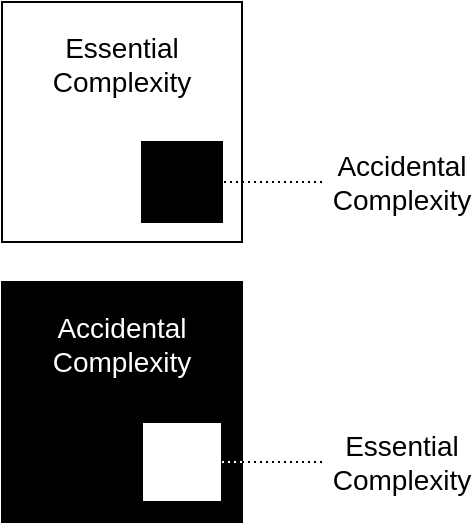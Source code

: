 <mxfile>
    <diagram id="vdsIgECy411VMZ7gLP9e" name="Page-1">
        <mxGraphModel dx="2346" dy="1170" grid="1" gridSize="10" guides="1" tooltips="1" connect="1" arrows="1" fold="1" page="1" pageScale="1" pageWidth="850" pageHeight="1100" math="0" shadow="0">
            <root>
                <mxCell id="0"/>
                <mxCell id="1" parent="0"/>
                <mxCell id="2" value="Essential&lt;br style=&quot;font-size: 14px;&quot;&gt;Complexity" style="rounded=0;whiteSpace=wrap;html=1;verticalAlign=top;fontSize=14;spacing=10;" vertex="1" parent="1">
                    <mxGeometry x="40" y="40" width="120" height="120" as="geometry"/>
                </mxCell>
                <mxCell id="3" value="" style="rounded=0;whiteSpace=wrap;html=1;fillColor=#000000;" vertex="1" parent="1">
                    <mxGeometry x="110" y="110" width="40" height="40" as="geometry"/>
                </mxCell>
                <mxCell id="4" value="" style="endArrow=none;dashed=1;html=1;strokeWidth=1;fontSize=14;entryX=1;entryY=0.5;entryDx=0;entryDy=0;dashPattern=1 2;" edge="1" parent="1" target="3">
                    <mxGeometry width="50" height="50" relative="1" as="geometry">
                        <mxPoint x="200" y="130" as="sourcePoint"/>
                        <mxPoint x="450" y="480" as="targetPoint"/>
                    </mxGeometry>
                </mxCell>
                <mxCell id="6" value="Accidental&lt;br&gt;Complexity" style="text;html=1;strokeColor=none;fillColor=none;align=center;verticalAlign=middle;whiteSpace=wrap;rounded=0;fontSize=14;" vertex="1" parent="1">
                    <mxGeometry x="210" y="115" width="60" height="30" as="geometry"/>
                </mxCell>
                <mxCell id="7" value="Accidental&lt;br style=&quot;font-size: 14px;&quot;&gt;Complexity" style="rounded=0;whiteSpace=wrap;html=1;verticalAlign=top;fontSize=14;spacing=10;fillColor=#000000;fontColor=#FFFFFF;" vertex="1" parent="1">
                    <mxGeometry x="40" y="180" width="120" height="120" as="geometry"/>
                </mxCell>
                <mxCell id="8" value="" style="rounded=0;whiteSpace=wrap;html=1;fillColor=#FFFFFF;" vertex="1" parent="1">
                    <mxGeometry x="110" y="250" width="40" height="40" as="geometry"/>
                </mxCell>
                <mxCell id="9" value="" style="endArrow=none;dashed=1;html=1;strokeWidth=1;fontSize=14;dashPattern=1 2;" edge="1" parent="1">
                    <mxGeometry width="50" height="50" relative="1" as="geometry">
                        <mxPoint x="200" y="270" as="sourcePoint"/>
                        <mxPoint x="160" y="270" as="targetPoint"/>
                    </mxGeometry>
                </mxCell>
                <mxCell id="10" value="Essential&lt;br&gt;Complexity" style="text;html=1;strokeColor=none;fillColor=none;align=center;verticalAlign=middle;whiteSpace=wrap;rounded=0;fontSize=14;" vertex="1" parent="1">
                    <mxGeometry x="210" y="255" width="60" height="30" as="geometry"/>
                </mxCell>
                <mxCell id="11" value="" style="endArrow=none;dashed=1;html=1;strokeWidth=1;fontSize=14;dashPattern=1 2;entryX=1;entryY=0.5;entryDx=0;entryDy=0;strokeColor=#FFFFFF;" edge="1" parent="1" target="8">
                    <mxGeometry width="50" height="50" relative="1" as="geometry">
                        <mxPoint x="160" y="270" as="sourcePoint"/>
                        <mxPoint x="170" y="280" as="targetPoint"/>
                    </mxGeometry>
                </mxCell>
            </root>
        </mxGraphModel>
    </diagram>
</mxfile>
